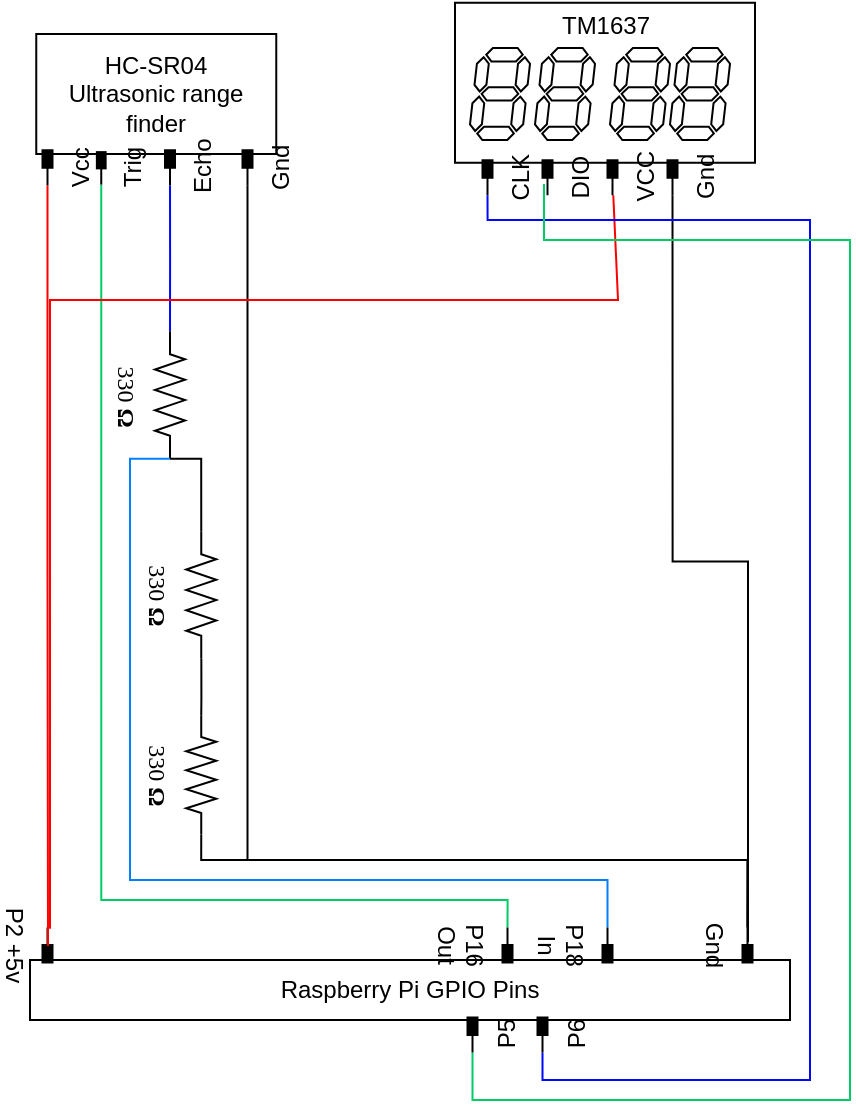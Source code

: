 <mxfile version="13.6.6" type="google"><diagram name="Page-1" id="7e0a89b8-554c-2b80-1dc8-d5c74ca68de4"><mxGraphModel dx="1175" dy="905" grid="1" gridSize="10" guides="1" tooltips="1" connect="1" arrows="1" fold="1" page="1" pageScale="1" pageWidth="1100" pageHeight="850" background="#ffffff" math="0" shadow="0"><root><mxCell id="0"/><mxCell id="1" parent="0"/><mxCell id="GLEOVXgJzCXDxixDeez4-9" value="TM1637&lt;br&gt;&lt;br&gt;&lt;br&gt;&lt;br&gt;&lt;br&gt;" style="rounded=0;whiteSpace=wrap;html=1;" vertex="1" parent="1"><mxGeometry x="392.5" y="121.38" width="150" height="80" as="geometry"/></mxCell><mxCell id="GLEOVXgJzCXDxixDeez4-47" style="edgeStyle=orthogonalEdgeStyle;rounded=0;orthogonalLoop=1;jettySize=auto;html=1;entryX=0;entryY=0.5;entryDx=0;entryDy=0;entryPerimeter=0;endArrow=none;endFill=0;exitX=1;exitY=0.5;exitDx=0;exitDy=0;exitPerimeter=0;" edge="1" parent="1" source="1cb643a89b7d889d-3" target="GLEOVXgJzCXDxixDeez4-43"><mxGeometry relative="1" as="geometry"><Array as="points"><mxPoint x="266" y="349"/></Array></mxGeometry></mxCell><mxCell id="1cb643a89b7d889d-3" value="330&amp;nbsp;&lt;b&gt;Ω&lt;/b&gt;" style="verticalLabelPosition=bottom;shadow=0;dashed=0;align=center;html=1;verticalAlign=top;strokeWidth=1;shape=mxgraph.electrical.resistors.resistor_2;rounded=1;comic=0;labelBackgroundColor=none;fontFamily=Verdana;fontSize=12;rotation=90;" parent="1" vertex="1"><mxGeometry x="218.13" y="310" width="63.75" height="15" as="geometry"/></mxCell><mxCell id="GLEOVXgJzCXDxixDeez4-1" value="Raspberry Pi GPIO Pins" style="rounded=0;whiteSpace=wrap;html=1;" vertex="1" parent="1"><mxGeometry x="180" y="600" width="380" height="30" as="geometry"/></mxCell><mxCell id="GLEOVXgJzCXDxixDeez4-3" value="HC-SR04&lt;br&gt;Ultrasonic range finder" style="rounded=0;whiteSpace=wrap;html=1;" vertex="1" parent="1"><mxGeometry x="183.13" y="137" width="120" height="60" as="geometry"/></mxCell><mxCell id="GLEOVXgJzCXDxixDeez4-4" value="" style="verticalLabelPosition=bottom;shadow=0;dashed=0;align=center;html=1;verticalAlign=top;shape=mxgraph.electrical.opto_electronics.7_segment_display;pointerEvents=1;" vertex="1" parent="1"><mxGeometry x="400" y="144" width="30" height="46" as="geometry"/></mxCell><mxCell id="GLEOVXgJzCXDxixDeez4-6" value="" style="verticalLabelPosition=bottom;shadow=0;dashed=0;align=center;html=1;verticalAlign=top;shape=mxgraph.electrical.opto_electronics.7_segment_display;pointerEvents=1;" vertex="1" parent="1"><mxGeometry x="432.5" y="144" width="30" height="46" as="geometry"/></mxCell><mxCell id="GLEOVXgJzCXDxixDeez4-7" value="" style="verticalLabelPosition=bottom;shadow=0;dashed=0;align=center;html=1;verticalAlign=top;shape=mxgraph.electrical.opto_electronics.7_segment_display;pointerEvents=1;" vertex="1" parent="1"><mxGeometry x="470" y="144" width="30" height="46" as="geometry"/></mxCell><mxCell id="GLEOVXgJzCXDxixDeez4-8" value="" style="verticalLabelPosition=bottom;shadow=0;dashed=0;align=center;html=1;verticalAlign=top;shape=mxgraph.electrical.opto_electronics.7_segment_display;pointerEvents=1;" vertex="1" parent="1"><mxGeometry x="500" y="144" width="30" height="46" as="geometry"/></mxCell><mxCell id="GLEOVXgJzCXDxixDeez4-14" value="P2 +5v" style="verticalLabelPosition=bottom;shadow=0;dashed=0;align=center;fillColor=strokeColor;html=1;verticalAlign=top;strokeWidth=1;shape=mxgraph.electrical.miscellaneous.mf_contact_2;rotation=90;" vertex="1" parent="1"><mxGeometry x="180" y="590" width="17.5" height="5" as="geometry"/></mxCell><mxCell id="GLEOVXgJzCXDxixDeez4-34" style="edgeStyle=orthogonalEdgeStyle;rounded=0;orthogonalLoop=1;jettySize=auto;html=1;entryX=0.529;entryY=0.45;entryDx=0;entryDy=0;entryPerimeter=0;endArrow=none;endFill=0;strokeColor=#FF0000;" edge="1" parent="1" source="GLEOVXgJzCXDxixDeez4-15" target="GLEOVXgJzCXDxixDeez4-14"><mxGeometry relative="1" as="geometry"/></mxCell><mxCell id="GLEOVXgJzCXDxixDeez4-15" value="Vcc" style="verticalLabelPosition=bottom;shadow=0;dashed=0;align=center;fillColor=strokeColor;html=1;verticalAlign=top;strokeWidth=1;shape=mxgraph.electrical.miscellaneous.mf_contact_2;rotation=-90;" vertex="1" parent="1"><mxGeometry x="180" y="201.38" width="17.5" height="5" as="geometry"/></mxCell><mxCell id="GLEOVXgJzCXDxixDeez4-70" style="edgeStyle=orthogonalEdgeStyle;rounded=0;orthogonalLoop=1;jettySize=auto;html=1;entryX=0;entryY=0.5;entryDx=0;entryDy=0;entryPerimeter=0;endArrow=none;endFill=0;strokeColor=#00CC66;fontColor=#000000;" edge="1" parent="1" source="GLEOVXgJzCXDxixDeez4-16" target="GLEOVXgJzCXDxixDeez4-24"><mxGeometry relative="1" as="geometry"><Array as="points"><mxPoint x="216" y="570"/><mxPoint x="419" y="570"/></Array></mxGeometry></mxCell><mxCell id="GLEOVXgJzCXDxixDeez4-16" value="Trig" style="verticalLabelPosition=bottom;shadow=0;dashed=0;align=center;fillColor=strokeColor;html=1;verticalAlign=top;strokeWidth=1;shape=mxgraph.electrical.miscellaneous.mf_contact_2;rotation=-90;" vertex="1" parent="1"><mxGeometry x="207.5" y="202" width="16.25" height="4.38" as="geometry"/></mxCell><mxCell id="GLEOVXgJzCXDxixDeez4-36" style="edgeStyle=orthogonalEdgeStyle;rounded=0;orthogonalLoop=1;jettySize=auto;html=1;entryX=0;entryY=0.5;entryDx=0;entryDy=0;entryPerimeter=0;endArrow=none;endFill=0;strokeColor=#0007FF;" edge="1" parent="1" source="GLEOVXgJzCXDxixDeez4-18" target="1cb643a89b7d889d-3"><mxGeometry relative="1" as="geometry"/></mxCell><mxCell id="GLEOVXgJzCXDxixDeez4-18" value="Echo" style="verticalLabelPosition=bottom;shadow=0;dashed=0;align=center;fillColor=strokeColor;html=1;verticalAlign=top;strokeWidth=1;shape=mxgraph.electrical.miscellaneous.mf_contact_2;rotation=-90;" vertex="1" parent="1"><mxGeometry x="241.25" y="201.38" width="17.5" height="5" as="geometry"/></mxCell><mxCell id="GLEOVXgJzCXDxixDeez4-41" style="edgeStyle=orthogonalEdgeStyle;rounded=0;orthogonalLoop=1;jettySize=auto;html=1;endArrow=none;endFill=0;entryX=0;entryY=0.5;entryDx=0;entryDy=0;entryPerimeter=0;" edge="1" parent="1" source="GLEOVXgJzCXDxixDeez4-22" target="GLEOVXgJzCXDxixDeez4-25"><mxGeometry relative="1" as="geometry"><mxPoint x="680" y="580" as="targetPoint"/><Array as="points"><mxPoint x="289" y="550"/><mxPoint x="539" y="550"/></Array></mxGeometry></mxCell><mxCell id="GLEOVXgJzCXDxixDeez4-22" value="Gnd" style="verticalLabelPosition=bottom;shadow=0;dashed=0;align=center;fillColor=strokeColor;html=1;verticalAlign=top;strokeWidth=1;shape=mxgraph.electrical.miscellaneous.mf_contact_2;rotation=-90;" vertex="1" parent="1"><mxGeometry x="280" y="201.38" width="17.5" height="5" as="geometry"/></mxCell><mxCell id="GLEOVXgJzCXDxixDeez4-24" value="P16&lt;br&gt;Out" style="verticalLabelPosition=bottom;shadow=0;dashed=0;align=center;fillColor=strokeColor;html=1;verticalAlign=top;strokeWidth=1;shape=mxgraph.electrical.miscellaneous.mf_contact_2;rotation=90;" vertex="1" parent="1"><mxGeometry x="410" y="590" width="17.5" height="5" as="geometry"/></mxCell><mxCell id="GLEOVXgJzCXDxixDeez4-25" value="Gnd" style="verticalLabelPosition=bottom;shadow=0;dashed=0;align=center;fillColor=strokeColor;html=1;verticalAlign=top;strokeWidth=1;shape=mxgraph.electrical.miscellaneous.mf_contact_2;rotation=90;" vertex="1" parent="1"><mxGeometry x="530" y="590" width="17.5" height="5" as="geometry"/></mxCell><mxCell id="GLEOVXgJzCXDxixDeez4-71" style="edgeStyle=orthogonalEdgeStyle;rounded=0;orthogonalLoop=1;jettySize=auto;html=1;endArrow=none;endFill=0;fontColor=#000000;entryX=1;entryY=0.5;entryDx=0;entryDy=0;entryPerimeter=0;strokeColor=#007FFF;" edge="1" parent="1" source="GLEOVXgJzCXDxixDeez4-26" target="1cb643a89b7d889d-3"><mxGeometry relative="1" as="geometry"><mxPoint x="260" y="360" as="targetPoint"/><Array as="points"><mxPoint x="469" y="560"/><mxPoint x="230" y="560"/><mxPoint x="230" y="349"/></Array></mxGeometry></mxCell><mxCell id="GLEOVXgJzCXDxixDeez4-26" value="P18&lt;br&gt;In" style="verticalLabelPosition=bottom;shadow=0;dashed=0;align=center;fillColor=strokeColor;html=1;verticalAlign=top;strokeWidth=1;shape=mxgraph.electrical.miscellaneous.mf_contact_2;rotation=90;" vertex="1" parent="1"><mxGeometry x="460" y="590" width="17.5" height="5" as="geometry"/></mxCell><mxCell id="GLEOVXgJzCXDxixDeez4-40" style="edgeStyle=orthogonalEdgeStyle;rounded=0;orthogonalLoop=1;jettySize=auto;html=1;entryX=0;entryY=0.5;entryDx=0;entryDy=0;entryPerimeter=0;endArrow=none;endFill=0;exitX=1;exitY=0.5;exitDx=0;exitDy=0;exitPerimeter=0;" edge="1" parent="1" source="GLEOVXgJzCXDxixDeez4-45" target="GLEOVXgJzCXDxixDeez4-25"><mxGeometry relative="1" as="geometry"><mxPoint x="249.997" y="538.745" as="sourcePoint"/><Array as="points"><mxPoint x="266" y="550"/><mxPoint x="539" y="550"/></Array></mxGeometry></mxCell><mxCell id="GLEOVXgJzCXDxixDeez4-48" style="edgeStyle=orthogonalEdgeStyle;rounded=0;orthogonalLoop=1;jettySize=auto;html=1;entryX=0;entryY=0.5;entryDx=0;entryDy=0;entryPerimeter=0;endArrow=none;endFill=0;" edge="1" parent="1" source="GLEOVXgJzCXDxixDeez4-43" target="GLEOVXgJzCXDxixDeez4-45"><mxGeometry relative="1" as="geometry"/></mxCell><mxCell id="GLEOVXgJzCXDxixDeez4-43" value="330&amp;nbsp;&lt;b&gt;Ω&lt;/b&gt;" style="verticalLabelPosition=bottom;shadow=0;dashed=0;align=center;html=1;verticalAlign=top;strokeWidth=1;shape=mxgraph.electrical.resistors.resistor_2;rounded=1;comic=0;labelBackgroundColor=none;fontFamily=Verdana;fontSize=12;rotation=90;" vertex="1" parent="1"><mxGeometry x="233.75" y="410" width="63.75" height="15" as="geometry"/></mxCell><mxCell id="GLEOVXgJzCXDxixDeez4-45" value="330&amp;nbsp;&lt;b&gt;Ω&lt;/b&gt;" style="verticalLabelPosition=bottom;shadow=0;dashed=0;align=center;html=1;verticalAlign=top;strokeWidth=1;shape=mxgraph.electrical.resistors.resistor_2;rounded=1;comic=0;labelBackgroundColor=none;fontFamily=Verdana;fontSize=12;rotation=90;" vertex="1" parent="1"><mxGeometry x="235.93" y="500" width="59.38" height="15" as="geometry"/></mxCell><mxCell id="GLEOVXgJzCXDxixDeez4-49" value="CLK" style="verticalLabelPosition=bottom;shadow=0;dashed=0;align=center;fillColor=strokeColor;html=1;verticalAlign=top;strokeWidth=1;shape=mxgraph.electrical.miscellaneous.mf_contact_2;rotation=-90;" vertex="1" parent="1"><mxGeometry x="400" y="206.38" width="17.5" height="5" as="geometry"/></mxCell><mxCell id="GLEOVXgJzCXDxixDeez4-50" value="DIO" style="verticalLabelPosition=bottom;shadow=0;dashed=0;align=center;fillColor=strokeColor;html=1;verticalAlign=top;strokeWidth=1;shape=mxgraph.electrical.miscellaneous.mf_contact_2;rotation=-90;" vertex="1" parent="1"><mxGeometry x="430" y="206.38" width="17.5" height="5" as="geometry"/></mxCell><mxCell id="GLEOVXgJzCXDxixDeez4-69" style="edgeStyle=orthogonalEdgeStyle;rounded=0;orthogonalLoop=1;jettySize=auto;html=1;endArrow=none;endFill=0;fontColor=#000000;strokeColor=#FF0000;entryX=0;entryY=0.5;entryDx=0;entryDy=0;entryPerimeter=0;" edge="1" parent="1" source="GLEOVXgJzCXDxixDeez4-51" target="GLEOVXgJzCXDxixDeez4-14"><mxGeometry relative="1" as="geometry"><mxPoint x="190" y="580" as="targetPoint"/><Array as="points"><mxPoint x="474" y="270"/><mxPoint x="190" y="270"/><mxPoint x="190" y="584"/></Array></mxGeometry></mxCell><mxCell id="GLEOVXgJzCXDxixDeez4-51" value="VCC" style="verticalLabelPosition=bottom;shadow=0;dashed=0;align=center;fillColor=strokeColor;html=1;verticalAlign=top;strokeWidth=1;shape=mxgraph.electrical.miscellaneous.mf_contact_2;rotation=-90;" vertex="1" parent="1"><mxGeometry x="462.5" y="206.38" width="17.5" height="5" as="geometry"/></mxCell><mxCell id="GLEOVXgJzCXDxixDeez4-57" style="edgeStyle=orthogonalEdgeStyle;rounded=0;orthogonalLoop=1;jettySize=auto;html=1;exitX=0;exitY=0.5;exitDx=0;exitDy=0;exitPerimeter=0;endArrow=none;endFill=0;entryX=0.414;entryY=0.45;entryDx=0;entryDy=0;entryPerimeter=0;" edge="1" parent="1" source="GLEOVXgJzCXDxixDeez4-52" target="GLEOVXgJzCXDxixDeez4-25"><mxGeometry relative="1" as="geometry"><mxPoint x="540" y="570" as="targetPoint"/></mxGeometry></mxCell><mxCell id="GLEOVXgJzCXDxixDeez4-52" value="Gnd" style="verticalLabelPosition=bottom;shadow=0;dashed=0;align=center;fillColor=strokeColor;html=1;verticalAlign=top;strokeWidth=1;shape=mxgraph.electrical.miscellaneous.mf_contact_2;rotation=-90;" vertex="1" parent="1"><mxGeometry x="492.5" y="206.38" width="17.5" height="5" as="geometry"/></mxCell><mxCell id="GLEOVXgJzCXDxixDeez4-66" style="edgeStyle=orthogonalEdgeStyle;rounded=0;orthogonalLoop=1;jettySize=auto;html=1;entryX=0;entryY=0.5;entryDx=0;entryDy=0;entryPerimeter=0;endArrow=none;endFill=0;fontColor=#000000;strokeColor=#0007FF;" edge="1" parent="1" source="GLEOVXgJzCXDxixDeez4-58" target="GLEOVXgJzCXDxixDeez4-49"><mxGeometry relative="1" as="geometry"><Array as="points"><mxPoint x="436" y="660"/><mxPoint x="570" y="660"/><mxPoint x="570" y="230"/><mxPoint x="409" y="230"/></Array></mxGeometry></mxCell><mxCell id="GLEOVXgJzCXDxixDeez4-58" value="P6" style="verticalLabelPosition=bottom;shadow=0;dashed=0;align=center;fillColor=strokeColor;html=1;verticalAlign=top;strokeWidth=1;shape=mxgraph.electrical.miscellaneous.mf_contact_2;rotation=-90;" vertex="1" parent="1"><mxGeometry x="427.5" y="635" width="17.5" height="5" as="geometry"/></mxCell><mxCell id="GLEOVXgJzCXDxixDeez4-68" style="edgeStyle=orthogonalEdgeStyle;rounded=0;orthogonalLoop=1;jettySize=auto;html=1;endArrow=none;endFill=0;fontColor=#000000;strokeColor=#00CC66;entryX=0.322;entryY=0.15;entryDx=0;entryDy=0;entryPerimeter=0;" edge="1" parent="1" source="GLEOVXgJzCXDxixDeez4-59" target="GLEOVXgJzCXDxixDeez4-50"><mxGeometry relative="1" as="geometry"><mxPoint x="580" y="220" as="targetPoint"/><Array as="points"><mxPoint x="401" y="670"/><mxPoint x="590" y="670"/><mxPoint x="590" y="240"/><mxPoint x="437" y="240"/></Array></mxGeometry></mxCell><mxCell id="GLEOVXgJzCXDxixDeez4-59" value="P5" style="verticalLabelPosition=bottom;shadow=0;dashed=0;align=center;fillColor=strokeColor;html=1;verticalAlign=top;strokeWidth=1;shape=mxgraph.electrical.miscellaneous.mf_contact_2;rotation=-90;" vertex="1" parent="1"><mxGeometry x="392.5" y="635" width="17.5" height="5" as="geometry"/></mxCell></root></mxGraphModel></diagram></mxfile>